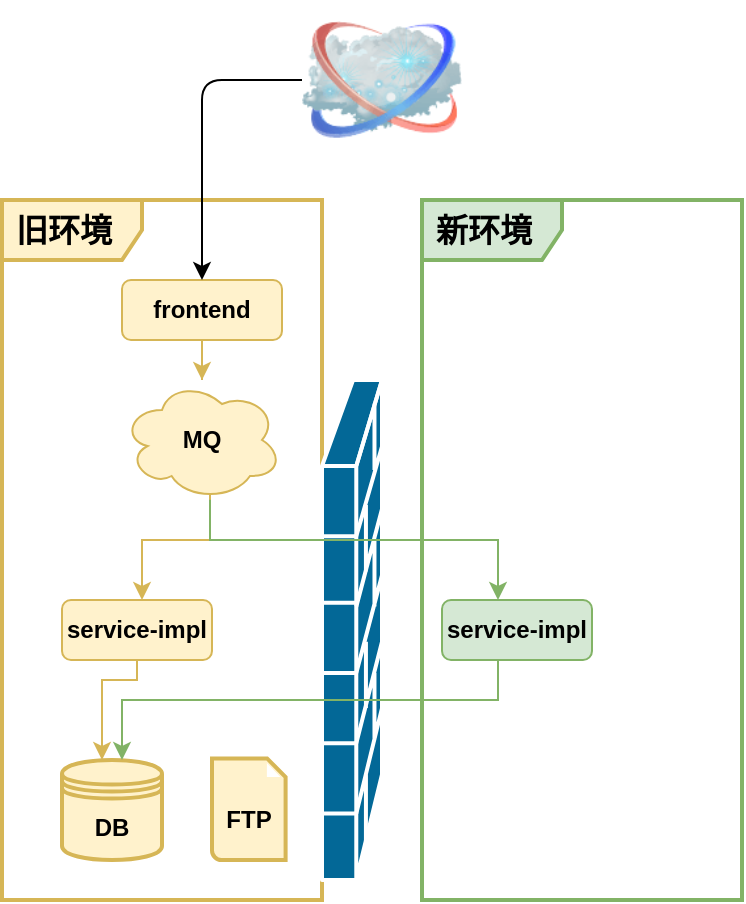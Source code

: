 <mxfile version="14.4.6" type="github" pages="2">
  <diagram id="Gk592L4hnnQ9GCLihXDh" name="stage1">
    <mxGraphModel dx="868" dy="461" grid="1" gridSize="10" guides="1" tooltips="1" connect="1" arrows="1" fold="1" page="1" pageScale="1" pageWidth="827" pageHeight="1169" math="0" shadow="0">
      <root>
        <mxCell id="0" />
        <object label="bk1" id="1">
          <mxCell parent="0" />
        </object>
        <mxCell id="yNH93C0ZbHh35sX8YeWS-34" value="旧环境" style="shape=umlFrame;whiteSpace=wrap;html=1;width=70;height=30;boundedLbl=1;verticalAlign=middle;align=left;spacingLeft=5;rounded=0;strokeColor=#d6b656;fillColor=#fff2cc;sketch=0;fontStyle=1;fontSize=16;strokeWidth=2;" vertex="1" parent="1">
          <mxGeometry x="180" y="160" width="160" height="350" as="geometry" />
        </mxCell>
        <mxCell id="f5HnmFyCWbLnepRgtMc0-1" value="新环境" style="shape=umlFrame;whiteSpace=wrap;html=1;width=70;height=30;boundedLbl=1;verticalAlign=middle;align=left;spacingLeft=5;rounded=0;strokeColor=#82b366;fillColor=#d5e8d4;sketch=0;fontStyle=1;fontSize=16;strokeWidth=2;" vertex="1" parent="1">
          <mxGeometry x="390" y="160" width="160" height="350" as="geometry" />
        </mxCell>
        <object label="run1" id="yNH93C0ZbHh35sX8YeWS-21">
          <mxCell parent="0" />
        </object>
        <mxCell id="yNH93C0ZbHh35sX8YeWS-22" value="" style="edgeStyle=orthogonalEdgeStyle;rounded=0;orthogonalLoop=1;jettySize=auto;html=1;fillColor=#fff2cc;strokeColor=#d6b656;exitX=0.55;exitY=0.95;exitDx=0;exitDy=0;exitPerimeter=0;fontStyle=1" edge="1" parent="yNH93C0ZbHh35sX8YeWS-21" source="yNH93C0ZbHh35sX8YeWS-23" target="yNH93C0ZbHh35sX8YeWS-29">
          <mxGeometry relative="1" as="geometry">
            <Array as="points">
              <mxPoint x="284" y="330" />
              <mxPoint x="250" y="330" />
            </Array>
          </mxGeometry>
        </mxCell>
        <mxCell id="yNH93C0ZbHh35sX8YeWS-23" value="MQ" style="ellipse;shape=cloud;whiteSpace=wrap;html=1;fillColor=#fff2cc;strokeColor=#d6b656;fontStyle=1" vertex="1" parent="yNH93C0ZbHh35sX8YeWS-21">
          <mxGeometry x="240" y="250" width="80" height="60" as="geometry" />
        </mxCell>
        <mxCell id="yNH93C0ZbHh35sX8YeWS-24" style="edgeStyle=orthogonalEdgeStyle;rounded=0;orthogonalLoop=1;jettySize=auto;html=1;fillColor=#fff2cc;strokeColor=#d6b656;fontStyle=1" edge="1" parent="yNH93C0ZbHh35sX8YeWS-21" source="yNH93C0ZbHh35sX8YeWS-25" target="yNH93C0ZbHh35sX8YeWS-23">
          <mxGeometry relative="1" as="geometry" />
        </mxCell>
        <mxCell id="yNH93C0ZbHh35sX8YeWS-25" value="frontend" style="rounded=1;whiteSpace=wrap;html=1;fillColor=#fff2cc;strokeColor=#d6b656;fontStyle=1" vertex="1" parent="yNH93C0ZbHh35sX8YeWS-21">
          <mxGeometry x="240" y="200" width="80" height="30" as="geometry" />
        </mxCell>
        <mxCell id="yNH93C0ZbHh35sX8YeWS-26" value="" style="endArrow=classic;html=1;entryX=0.5;entryY=0;entryDx=0;entryDy=0;exitX=0;exitY=0.5;exitDx=0;exitDy=0;fontStyle=1" edge="1" parent="yNH93C0ZbHh35sX8YeWS-21" source="yNH93C0ZbHh35sX8YeWS-27" target="yNH93C0ZbHh35sX8YeWS-25">
          <mxGeometry width="50" height="50" relative="1" as="geometry">
            <mxPoint x="380" y="90" as="sourcePoint" />
            <mxPoint x="440" y="150" as="targetPoint" />
            <Array as="points">
              <mxPoint x="280" y="100" />
            </Array>
          </mxGeometry>
        </mxCell>
        <mxCell id="yNH93C0ZbHh35sX8YeWS-27" value="" style="image;html=1;image=img/lib/clip_art/networking/Cloud_128x128.png;fontStyle=1" vertex="1" parent="yNH93C0ZbHh35sX8YeWS-21">
          <mxGeometry x="330" y="60" width="80" height="80" as="geometry" />
        </mxCell>
        <mxCell id="yNH93C0ZbHh35sX8YeWS-28" value="" style="shape=mxgraph.cisco.security.firewall;html=1;pointerEvents=1;dashed=0;fillColor=#036897;strokeColor=#ffffff;strokeWidth=2;verticalLabelPosition=bottom;verticalAlign=top;align=center;outlineConnect=0;fontStyle=1" vertex="1" parent="yNH93C0ZbHh35sX8YeWS-21">
          <mxGeometry x="340" y="250" width="30" height="250" as="geometry" />
        </mxCell>
        <mxCell id="yNH93C0ZbHh35sX8YeWS-40" style="edgeStyle=orthogonalEdgeStyle;rounded=0;orthogonalLoop=1;jettySize=auto;html=1;exitX=0.5;exitY=1;exitDx=0;exitDy=0;fillColor=#fff2cc;strokeColor=#d6b656;fontStyle=1" edge="1" parent="yNH93C0ZbHh35sX8YeWS-21" source="yNH93C0ZbHh35sX8YeWS-29" target="yNH93C0ZbHh35sX8YeWS-38">
          <mxGeometry relative="1" as="geometry">
            <Array as="points">
              <mxPoint x="247" y="400" />
              <mxPoint x="230" y="400" />
            </Array>
          </mxGeometry>
        </mxCell>
        <mxCell id="yNH93C0ZbHh35sX8YeWS-29" value="service-impl" style="rounded=1;whiteSpace=wrap;html=1;fillColor=#fff2cc;strokeColor=#d6b656;fontStyle=1" vertex="1" parent="yNH93C0ZbHh35sX8YeWS-21">
          <mxGeometry x="210" y="360" width="75" height="30" as="geometry" />
        </mxCell>
        <mxCell id="yNH93C0ZbHh35sX8YeWS-30" value="" style="edgeStyle=orthogonalEdgeStyle;rounded=0;orthogonalLoop=1;jettySize=auto;html=1;fillColor=#d5e8d4;strokeColor=#82b366;fontStyle=1" edge="1" parent="yNH93C0ZbHh35sX8YeWS-21" source="yNH93C0ZbHh35sX8YeWS-23" target="yNH93C0ZbHh35sX8YeWS-31">
          <mxGeometry relative="1" as="geometry">
            <mxPoint x="460" y="310" as="sourcePoint" />
            <Array as="points">
              <mxPoint x="284" y="330" />
              <mxPoint x="428" y="330" />
            </Array>
          </mxGeometry>
        </mxCell>
        <mxCell id="yNH93C0ZbHh35sX8YeWS-31" value="service-impl" style="rounded=1;whiteSpace=wrap;html=1;fillColor=#d5e8d4;strokeColor=#82b366;fontStyle=1" vertex="1" parent="yNH93C0ZbHh35sX8YeWS-21">
          <mxGeometry x="400" y="360" width="75" height="30" as="geometry" />
        </mxCell>
        <mxCell id="yNH93C0ZbHh35sX8YeWS-38" value="DB" style="shape=datastore;whiteSpace=wrap;html=1;sketch=0;strokeWidth=2;fillColor=#fff2cc;strokeColor=#d6b656;fontStyle=1" vertex="1" parent="yNH93C0ZbHh35sX8YeWS-21">
          <mxGeometry x="210" y="440" width="50" height="50" as="geometry" />
        </mxCell>
        <mxCell id="yNH93C0ZbHh35sX8YeWS-39" style="edgeStyle=orthogonalEdgeStyle;rounded=0;orthogonalLoop=1;jettySize=auto;html=1;fillColor=#d5e8d4;strokeColor=#82b366;fontStyle=1" edge="1" parent="yNH93C0ZbHh35sX8YeWS-21" target="yNH93C0ZbHh35sX8YeWS-38" source="yNH93C0ZbHh35sX8YeWS-31">
          <mxGeometry relative="1" as="geometry">
            <mxPoint x="427.5" y="390" as="sourcePoint" />
            <Array as="points">
              <mxPoint x="428" y="410" />
              <mxPoint x="240" y="410" />
            </Array>
          </mxGeometry>
        </mxCell>
        <mxCell id="f5HnmFyCWbLnepRgtMc0-19" value="" style="group;fontStyle=1" vertex="1" connectable="0" parent="yNH93C0ZbHh35sX8YeWS-21">
          <mxGeometry x="283.4" y="439.2" width="40" height="50.8" as="geometry" />
        </mxCell>
        <mxCell id="f5HnmFyCWbLnepRgtMc0-11" value="" style="shadow=0;dashed=0;html=1;strokeColor=#d6b656;fillColor=#fff2cc;labelPosition=center;verticalLabelPosition=bottom;verticalAlign=top;align=center;outlineConnect=0;shape=mxgraph.veeam.2d.file;sketch=0;strokeWidth=2;fontStyle=1" vertex="1" parent="f5HnmFyCWbLnepRgtMc0-19">
          <mxGeometry x="1.6" width="36.8" height="50.8" as="geometry" />
        </mxCell>
        <mxCell id="f5HnmFyCWbLnepRgtMc0-18" value="FTP" style="text;html=1;align=center;verticalAlign=middle;resizable=0;points=[];autosize=1;fontStyle=1" vertex="1" parent="f5HnmFyCWbLnepRgtMc0-19">
          <mxGeometry y="20.8" width="40" height="20" as="geometry" />
        </mxCell>
      </root>
    </mxGraphModel>
  </diagram>
  <diagram id="c3WHt_6JOhCdddGOZ3G9" name="Page-2">
    <mxGraphModel dx="868" dy="461" grid="1" gridSize="10" guides="1" tooltips="1" connect="1" arrows="1" fold="1" page="1" pageScale="1" pageWidth="827" pageHeight="1169" math="0" shadow="0">
      <root>
        <mxCell id="XTFp-0jO-gxrumauzBZG-0" />
        <mxCell id="XTFp-0jO-gxrumauzBZG-1" parent="XTFp-0jO-gxrumauzBZG-0" />
      </root>
    </mxGraphModel>
  </diagram>
</mxfile>
